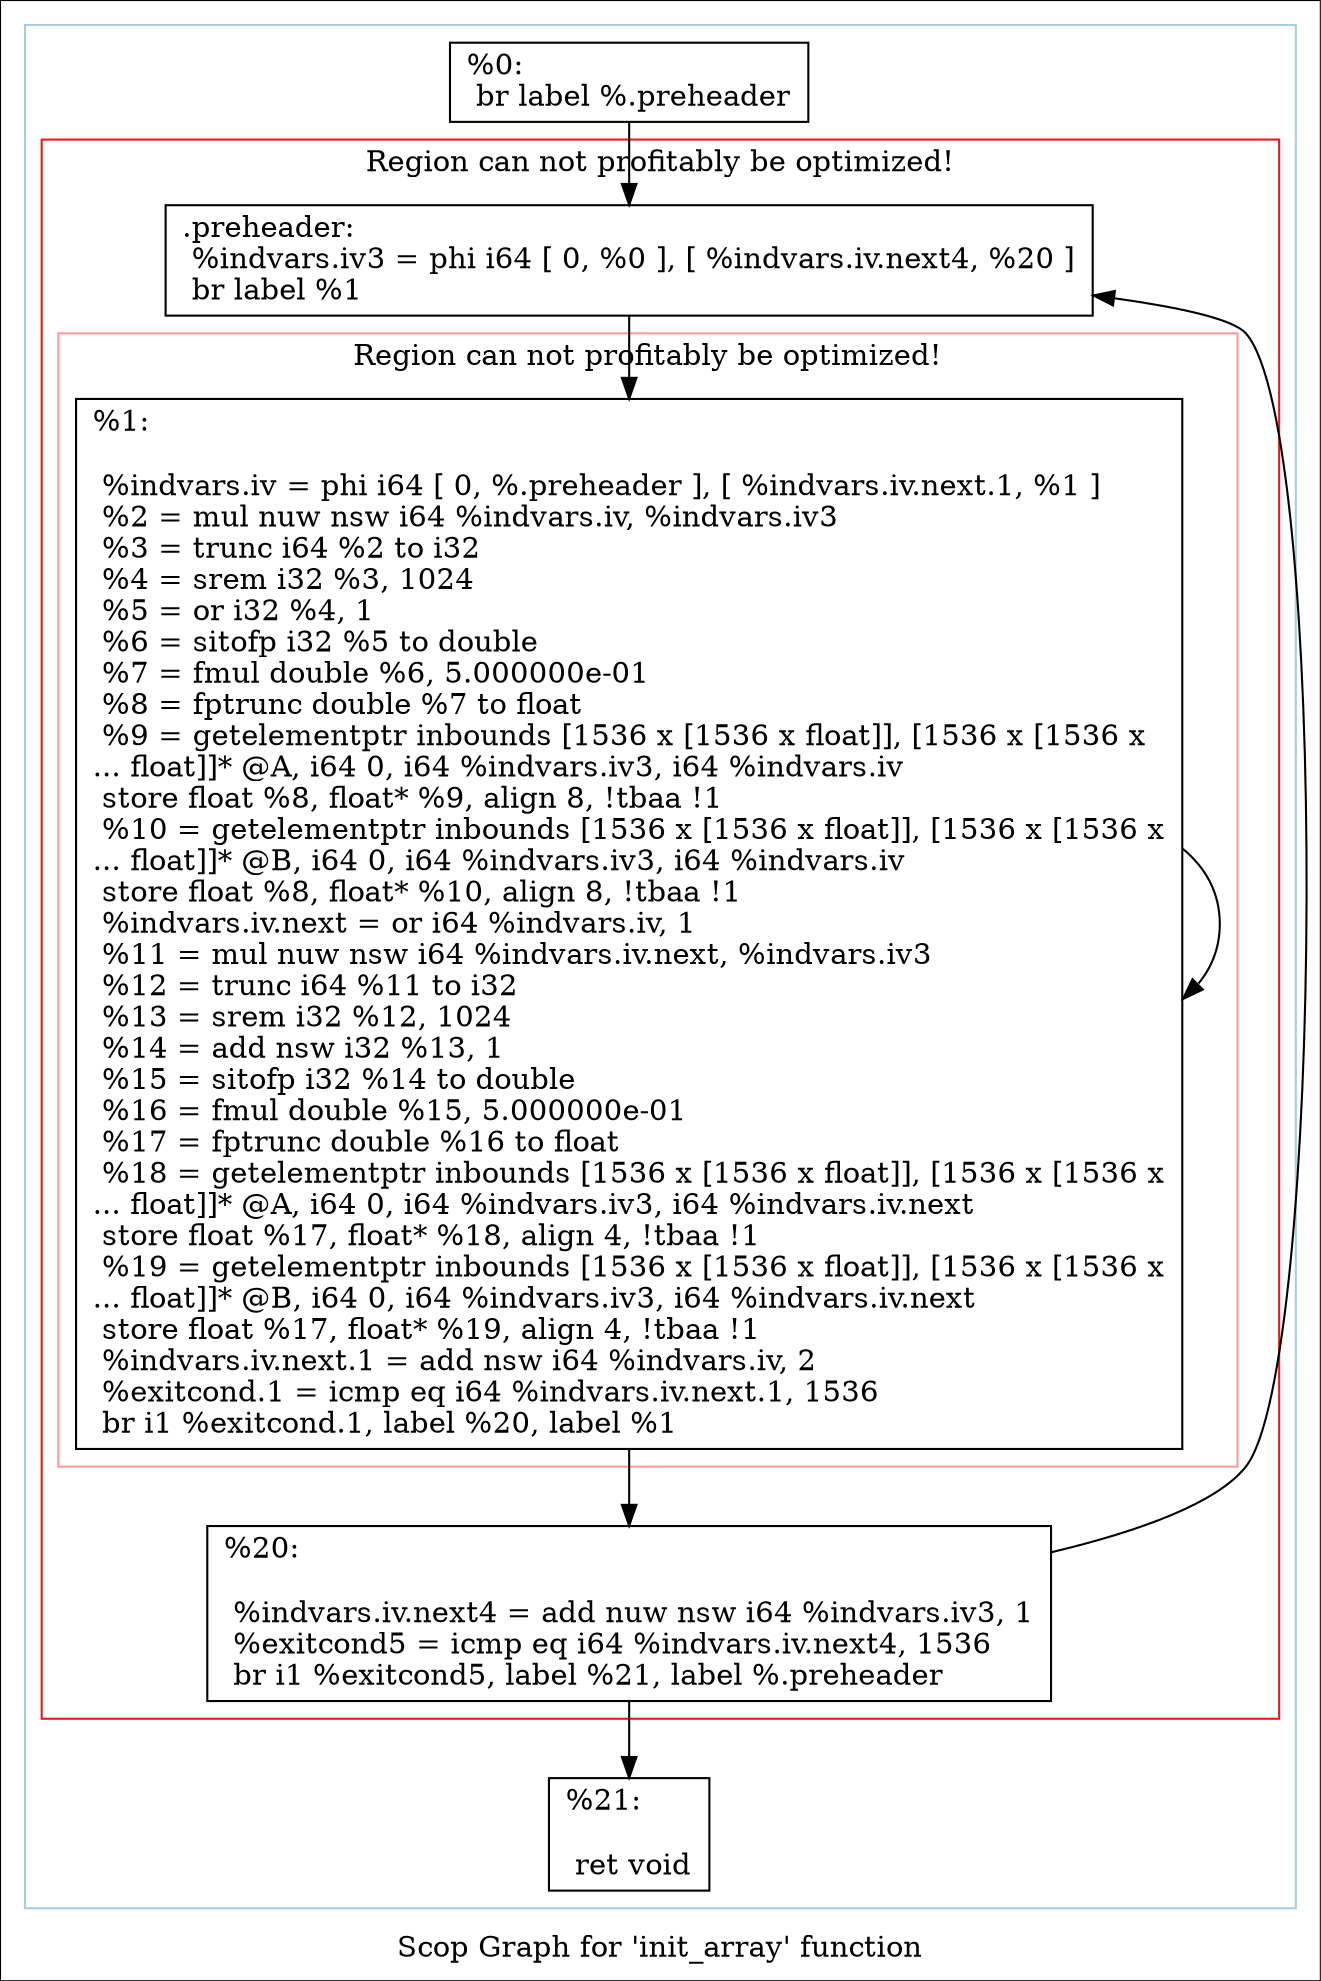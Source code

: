 digraph "Scop Graph for 'init_array' function" {
	label="Scop Graph for 'init_array' function";

	Node0x16244f0 [shape=record,label="{%0:\l  br label %.preheader\l}"];
	Node0x16244f0 -> Node0x1624490;
	Node0x1624490 [shape=record,label="{.preheader:                                       \l  %indvars.iv3 = phi i64 [ 0, %0 ], [ %indvars.iv.next4, %20 ]\l  br label %1\l}"];
	Node0x1624490 -> Node0x1624b10;
	Node0x1624b10 [shape=record,label="{%1:\l\l  %indvars.iv = phi i64 [ 0, %.preheader ], [ %indvars.iv.next.1, %1 ]\l  %2 = mul nuw nsw i64 %indvars.iv, %indvars.iv3\l  %3 = trunc i64 %2 to i32\l  %4 = srem i32 %3, 1024\l  %5 = or i32 %4, 1\l  %6 = sitofp i32 %5 to double\l  %7 = fmul double %6, 5.000000e-01\l  %8 = fptrunc double %7 to float\l  %9 = getelementptr inbounds [1536 x [1536 x float]], [1536 x [1536 x\l... float]]* @A, i64 0, i64 %indvars.iv3, i64 %indvars.iv\l  store float %8, float* %9, align 8, !tbaa !1\l  %10 = getelementptr inbounds [1536 x [1536 x float]], [1536 x [1536 x\l... float]]* @B, i64 0, i64 %indvars.iv3, i64 %indvars.iv\l  store float %8, float* %10, align 8, !tbaa !1\l  %indvars.iv.next = or i64 %indvars.iv, 1\l  %11 = mul nuw nsw i64 %indvars.iv.next, %indvars.iv3\l  %12 = trunc i64 %11 to i32\l  %13 = srem i32 %12, 1024\l  %14 = add nsw i32 %13, 1\l  %15 = sitofp i32 %14 to double\l  %16 = fmul double %15, 5.000000e-01\l  %17 = fptrunc double %16 to float\l  %18 = getelementptr inbounds [1536 x [1536 x float]], [1536 x [1536 x\l... float]]* @A, i64 0, i64 %indvars.iv3, i64 %indvars.iv.next\l  store float %17, float* %18, align 4, !tbaa !1\l  %19 = getelementptr inbounds [1536 x [1536 x float]], [1536 x [1536 x\l... float]]* @B, i64 0, i64 %indvars.iv3, i64 %indvars.iv.next\l  store float %17, float* %19, align 4, !tbaa !1\l  %indvars.iv.next.1 = add nsw i64 %indvars.iv, 2\l  %exitcond.1 = icmp eq i64 %indvars.iv.next.1, 1536\l  br i1 %exitcond.1, label %20, label %1\l}"];
	Node0x1624b10 -> Node0x162eb10;
	Node0x1624b10 -> Node0x1624b10[constraint=false];
	Node0x162eb10 [shape=record,label="{%20:\l\l  %indvars.iv.next4 = add nuw nsw i64 %indvars.iv3, 1\l  %exitcond5 = icmp eq i64 %indvars.iv.next4, 1536\l  br i1 %exitcond5, label %21, label %.preheader\l}"];
	Node0x162eb10 -> Node0x162e980;
	Node0x162eb10 -> Node0x1624490[constraint=false];
	Node0x162e980 [shape=record,label="{%21:\l\l  ret void\l}"];
	colorscheme = "paired12"
        subgraph cluster_0x16242e0 {
          label = "";
          style = solid;
          color = 1
          subgraph cluster_0x1624db0 {
            label = "Region can not profitably be optimized!";
            style = solid;
            color = 6
            subgraph cluster_0x1624510 {
              label = "Region can not profitably be optimized!";
              style = solid;
              color = 5
              Node0x1624b10;
            }
            Node0x1624490;
            Node0x162eb10;
          }
          Node0x16244f0;
          Node0x162e980;
        }
}
